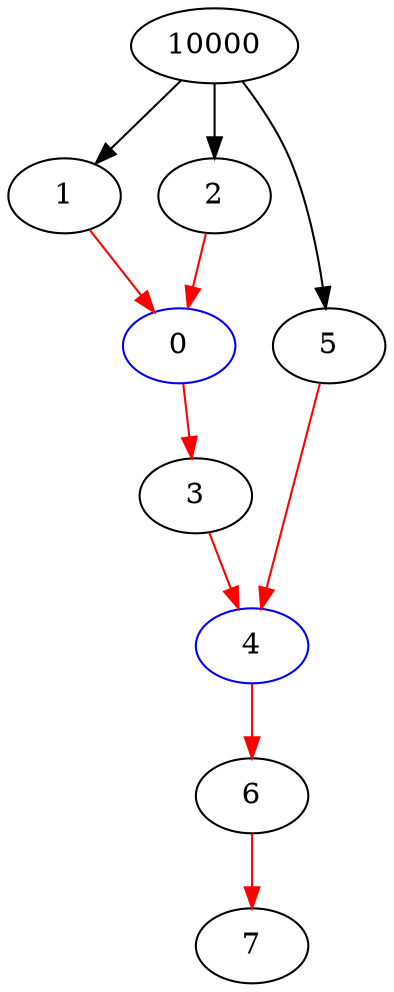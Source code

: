 digraph {
  0 [label="0", color=blue];
  1 -> 0 [label="", color=red];
  2 -> 0 [label="", color=red];
  7 [label="7", color=black];
  6 -> 7 [label="", color=red];
  2 [label="2", color=black];
  10000 -> 2 [label="", color=black];
  10000 [label="10000", color=black];
  4 [label="4", color=blue];
  3 -> 4 [label="", color=red];
  5 -> 4 [label="", color=red];
  6 [label="6", color=black];
  4 -> 6 [label="", color=red];
  1 [label="1", color=black];
  10000 -> 1 [label="", color=black];
  3 [label="3", color=black];
  0 -> 3 [label="", color=red];
  5 [label="5", color=black];
  10000 -> 5 [label="", color=black];
}
